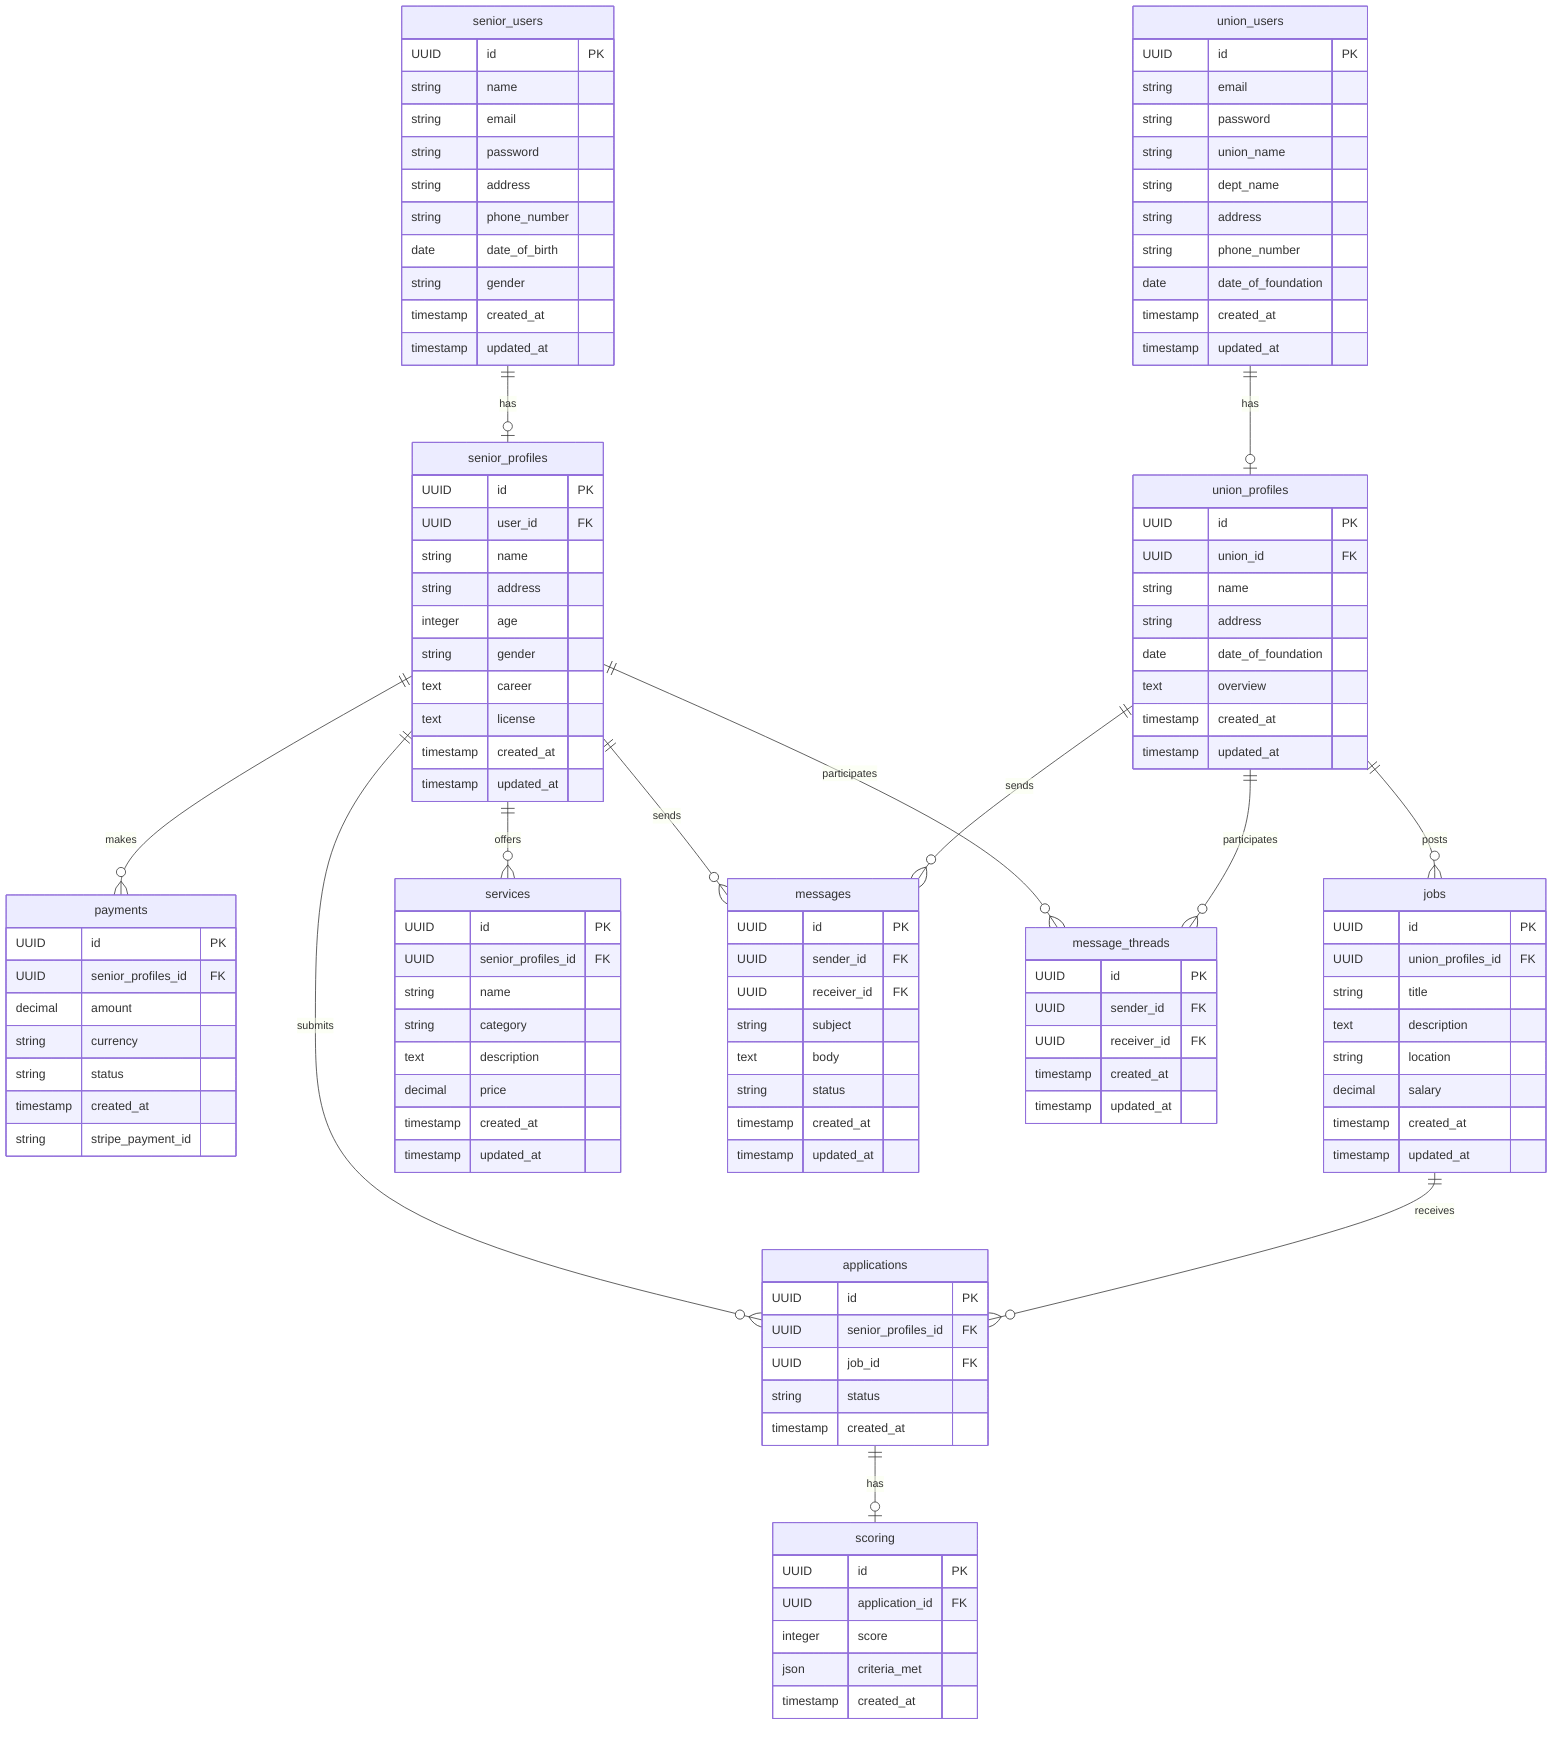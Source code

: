 erDiagram
    senior_users ||--o| senior_profiles : has
    union_users ||--o| union_profiles : has
    senior_profiles ||--o{ payments : makes
    union_profiles ||--o{ jobs : posts
    senior_profiles ||--o{ applications : submits
    jobs ||--o{ applications : receives
    applications ||--o| scoring : has
    senior_profiles ||--o{ services : offers
    senior_profiles ||--o{ messages : sends
    union_profiles ||--o{ messages : sends
    senior_profiles ||--o{ message_threads : participates
    union_profiles ||--o{ message_threads : participates

    senior_users {
        UUID id PK
        string name
        string email
        string password
        string address
        string phone_number
        date date_of_birth
        string gender
        timestamp created_at
        timestamp updated_at
    }

    senior_profiles {
        UUID id PK
        UUID user_id FK
        string name
        string address
        integer age
        string gender
        text career
        text license
        timestamp created_at
        timestamp updated_at
    }

    union_users {
        UUID id PK
        string email
        string password
        string union_name
        string dept_name
        string address
        string phone_number
        date date_of_foundation
        timestamp created_at
        timestamp updated_at
    }

    union_profiles {
        UUID id PK
        UUID union_id FK
        string name
        string address
        date date_of_foundation
        text overview
        timestamp created_at
        timestamp updated_at
    }

    payments {
        UUID id PK
        UUID senior_profiles_id FK
        decimal amount
        string currency
        string status
        timestamp created_at
        string stripe_payment_id
    }

    jobs {
        UUID id PK
        UUID union_profiles_id FK
        string title
        text description
        string location
        decimal salary
        timestamp created_at
        timestamp updated_at
    }

    services {
        UUID id PK
        UUID senior_profiles_id FK
        string name
        string category
        text description
        decimal price
        timestamp created_at
        timestamp updated_at
    }

    applications {
        UUID id PK
        UUID senior_profiles_id FK
        UUID job_id FK
        string status
        timestamp created_at
    }

    scoring {
        UUID id PK
        UUID application_id FK
        integer score
        json criteria_met
        timestamp created_at
    }

    messages {
        UUID id PK
        UUID sender_id FK
        UUID receiver_id FK
        string subject
        text body
        string status
        timestamp created_at
        timestamp updated_at
    }

    message_threads {
        UUID id PK
        UUID sender_id FK
        UUID receiver_id FK
        timestamp created_at
        timestamp updated_at
    }
